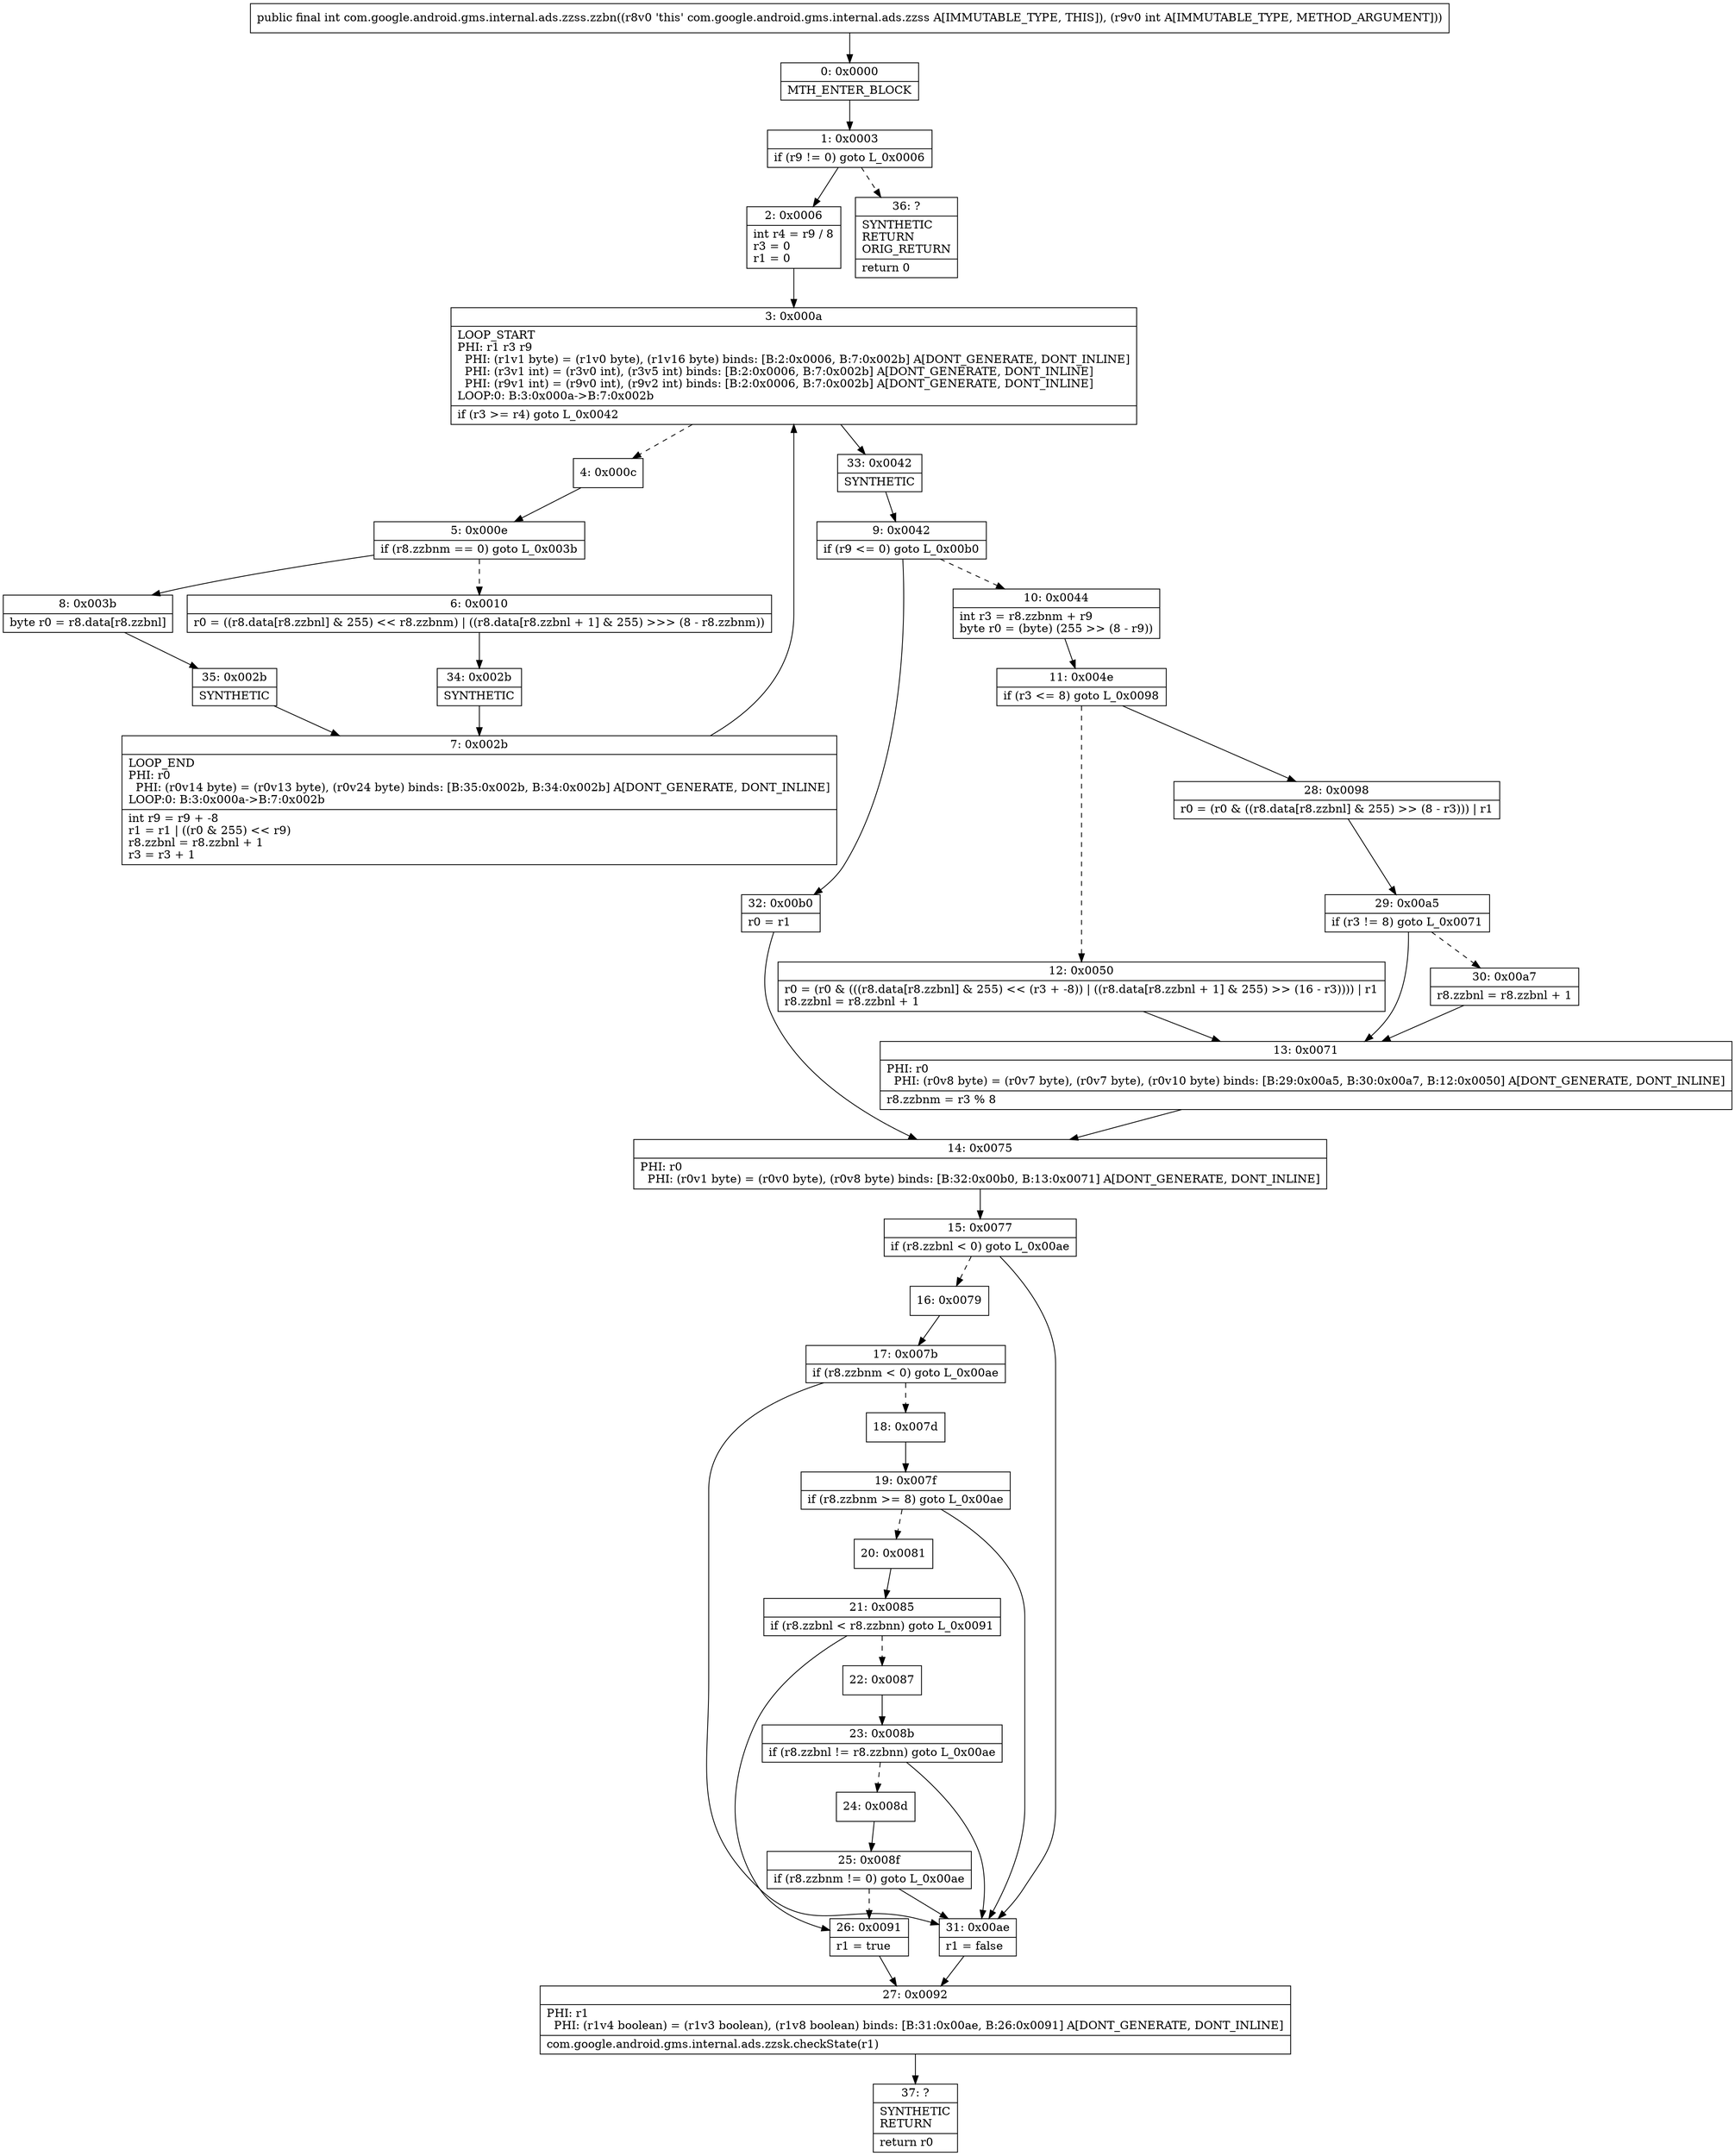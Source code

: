 digraph "CFG forcom.google.android.gms.internal.ads.zzss.zzbn(I)I" {
Node_0 [shape=record,label="{0\:\ 0x0000|MTH_ENTER_BLOCK\l}"];
Node_1 [shape=record,label="{1\:\ 0x0003|if (r9 != 0) goto L_0x0006\l}"];
Node_2 [shape=record,label="{2\:\ 0x0006|int r4 = r9 \/ 8\lr3 = 0\lr1 = 0\l}"];
Node_3 [shape=record,label="{3\:\ 0x000a|LOOP_START\lPHI: r1 r3 r9 \l  PHI: (r1v1 byte) = (r1v0 byte), (r1v16 byte) binds: [B:2:0x0006, B:7:0x002b] A[DONT_GENERATE, DONT_INLINE]\l  PHI: (r3v1 int) = (r3v0 int), (r3v5 int) binds: [B:2:0x0006, B:7:0x002b] A[DONT_GENERATE, DONT_INLINE]\l  PHI: (r9v1 int) = (r9v0 int), (r9v2 int) binds: [B:2:0x0006, B:7:0x002b] A[DONT_GENERATE, DONT_INLINE]\lLOOP:0: B:3:0x000a\-\>B:7:0x002b\l|if (r3 \>= r4) goto L_0x0042\l}"];
Node_4 [shape=record,label="{4\:\ 0x000c}"];
Node_5 [shape=record,label="{5\:\ 0x000e|if (r8.zzbnm == 0) goto L_0x003b\l}"];
Node_6 [shape=record,label="{6\:\ 0x0010|r0 = ((r8.data[r8.zzbnl] & 255) \<\< r8.zzbnm) \| ((r8.data[r8.zzbnl + 1] & 255) \>\>\> (8 \- r8.zzbnm))\l}"];
Node_7 [shape=record,label="{7\:\ 0x002b|LOOP_END\lPHI: r0 \l  PHI: (r0v14 byte) = (r0v13 byte), (r0v24 byte) binds: [B:35:0x002b, B:34:0x002b] A[DONT_GENERATE, DONT_INLINE]\lLOOP:0: B:3:0x000a\-\>B:7:0x002b\l|int r9 = r9 + \-8\lr1 = r1 \| ((r0 & 255) \<\< r9)\lr8.zzbnl = r8.zzbnl + 1\lr3 = r3 + 1\l}"];
Node_8 [shape=record,label="{8\:\ 0x003b|byte r0 = r8.data[r8.zzbnl]\l}"];
Node_9 [shape=record,label="{9\:\ 0x0042|if (r9 \<= 0) goto L_0x00b0\l}"];
Node_10 [shape=record,label="{10\:\ 0x0044|int r3 = r8.zzbnm + r9\lbyte r0 = (byte) (255 \>\> (8 \- r9))\l}"];
Node_11 [shape=record,label="{11\:\ 0x004e|if (r3 \<= 8) goto L_0x0098\l}"];
Node_12 [shape=record,label="{12\:\ 0x0050|r0 = (r0 & (((r8.data[r8.zzbnl] & 255) \<\< (r3 + \-8)) \| ((r8.data[r8.zzbnl + 1] & 255) \>\> (16 \- r3)))) \| r1\lr8.zzbnl = r8.zzbnl + 1\l}"];
Node_13 [shape=record,label="{13\:\ 0x0071|PHI: r0 \l  PHI: (r0v8 byte) = (r0v7 byte), (r0v7 byte), (r0v10 byte) binds: [B:29:0x00a5, B:30:0x00a7, B:12:0x0050] A[DONT_GENERATE, DONT_INLINE]\l|r8.zzbnm = r3 % 8\l}"];
Node_14 [shape=record,label="{14\:\ 0x0075|PHI: r0 \l  PHI: (r0v1 byte) = (r0v0 byte), (r0v8 byte) binds: [B:32:0x00b0, B:13:0x0071] A[DONT_GENERATE, DONT_INLINE]\l}"];
Node_15 [shape=record,label="{15\:\ 0x0077|if (r8.zzbnl \< 0) goto L_0x00ae\l}"];
Node_16 [shape=record,label="{16\:\ 0x0079}"];
Node_17 [shape=record,label="{17\:\ 0x007b|if (r8.zzbnm \< 0) goto L_0x00ae\l}"];
Node_18 [shape=record,label="{18\:\ 0x007d}"];
Node_19 [shape=record,label="{19\:\ 0x007f|if (r8.zzbnm \>= 8) goto L_0x00ae\l}"];
Node_20 [shape=record,label="{20\:\ 0x0081}"];
Node_21 [shape=record,label="{21\:\ 0x0085|if (r8.zzbnl \< r8.zzbnn) goto L_0x0091\l}"];
Node_22 [shape=record,label="{22\:\ 0x0087}"];
Node_23 [shape=record,label="{23\:\ 0x008b|if (r8.zzbnl != r8.zzbnn) goto L_0x00ae\l}"];
Node_24 [shape=record,label="{24\:\ 0x008d}"];
Node_25 [shape=record,label="{25\:\ 0x008f|if (r8.zzbnm != 0) goto L_0x00ae\l}"];
Node_26 [shape=record,label="{26\:\ 0x0091|r1 = true\l}"];
Node_27 [shape=record,label="{27\:\ 0x0092|PHI: r1 \l  PHI: (r1v4 boolean) = (r1v3 boolean), (r1v8 boolean) binds: [B:31:0x00ae, B:26:0x0091] A[DONT_GENERATE, DONT_INLINE]\l|com.google.android.gms.internal.ads.zzsk.checkState(r1)\l}"];
Node_28 [shape=record,label="{28\:\ 0x0098|r0 = (r0 & ((r8.data[r8.zzbnl] & 255) \>\> (8 \- r3))) \| r1\l}"];
Node_29 [shape=record,label="{29\:\ 0x00a5|if (r3 != 8) goto L_0x0071\l}"];
Node_30 [shape=record,label="{30\:\ 0x00a7|r8.zzbnl = r8.zzbnl + 1\l}"];
Node_31 [shape=record,label="{31\:\ 0x00ae|r1 = false\l}"];
Node_32 [shape=record,label="{32\:\ 0x00b0|r0 = r1\l}"];
Node_33 [shape=record,label="{33\:\ 0x0042|SYNTHETIC\l}"];
Node_34 [shape=record,label="{34\:\ 0x002b|SYNTHETIC\l}"];
Node_35 [shape=record,label="{35\:\ 0x002b|SYNTHETIC\l}"];
Node_36 [shape=record,label="{36\:\ ?|SYNTHETIC\lRETURN\lORIG_RETURN\l|return 0\l}"];
Node_37 [shape=record,label="{37\:\ ?|SYNTHETIC\lRETURN\l|return r0\l}"];
MethodNode[shape=record,label="{public final int com.google.android.gms.internal.ads.zzss.zzbn((r8v0 'this' com.google.android.gms.internal.ads.zzss A[IMMUTABLE_TYPE, THIS]), (r9v0 int A[IMMUTABLE_TYPE, METHOD_ARGUMENT])) }"];
MethodNode -> Node_0;
Node_0 -> Node_1;
Node_1 -> Node_2;
Node_1 -> Node_36[style=dashed];
Node_2 -> Node_3;
Node_3 -> Node_4[style=dashed];
Node_3 -> Node_33;
Node_4 -> Node_5;
Node_5 -> Node_6[style=dashed];
Node_5 -> Node_8;
Node_6 -> Node_34;
Node_7 -> Node_3;
Node_8 -> Node_35;
Node_9 -> Node_10[style=dashed];
Node_9 -> Node_32;
Node_10 -> Node_11;
Node_11 -> Node_12[style=dashed];
Node_11 -> Node_28;
Node_12 -> Node_13;
Node_13 -> Node_14;
Node_14 -> Node_15;
Node_15 -> Node_16[style=dashed];
Node_15 -> Node_31;
Node_16 -> Node_17;
Node_17 -> Node_18[style=dashed];
Node_17 -> Node_31;
Node_18 -> Node_19;
Node_19 -> Node_20[style=dashed];
Node_19 -> Node_31;
Node_20 -> Node_21;
Node_21 -> Node_22[style=dashed];
Node_21 -> Node_26;
Node_22 -> Node_23;
Node_23 -> Node_24[style=dashed];
Node_23 -> Node_31;
Node_24 -> Node_25;
Node_25 -> Node_26[style=dashed];
Node_25 -> Node_31;
Node_26 -> Node_27;
Node_27 -> Node_37;
Node_28 -> Node_29;
Node_29 -> Node_13;
Node_29 -> Node_30[style=dashed];
Node_30 -> Node_13;
Node_31 -> Node_27;
Node_32 -> Node_14;
Node_33 -> Node_9;
Node_34 -> Node_7;
Node_35 -> Node_7;
}

